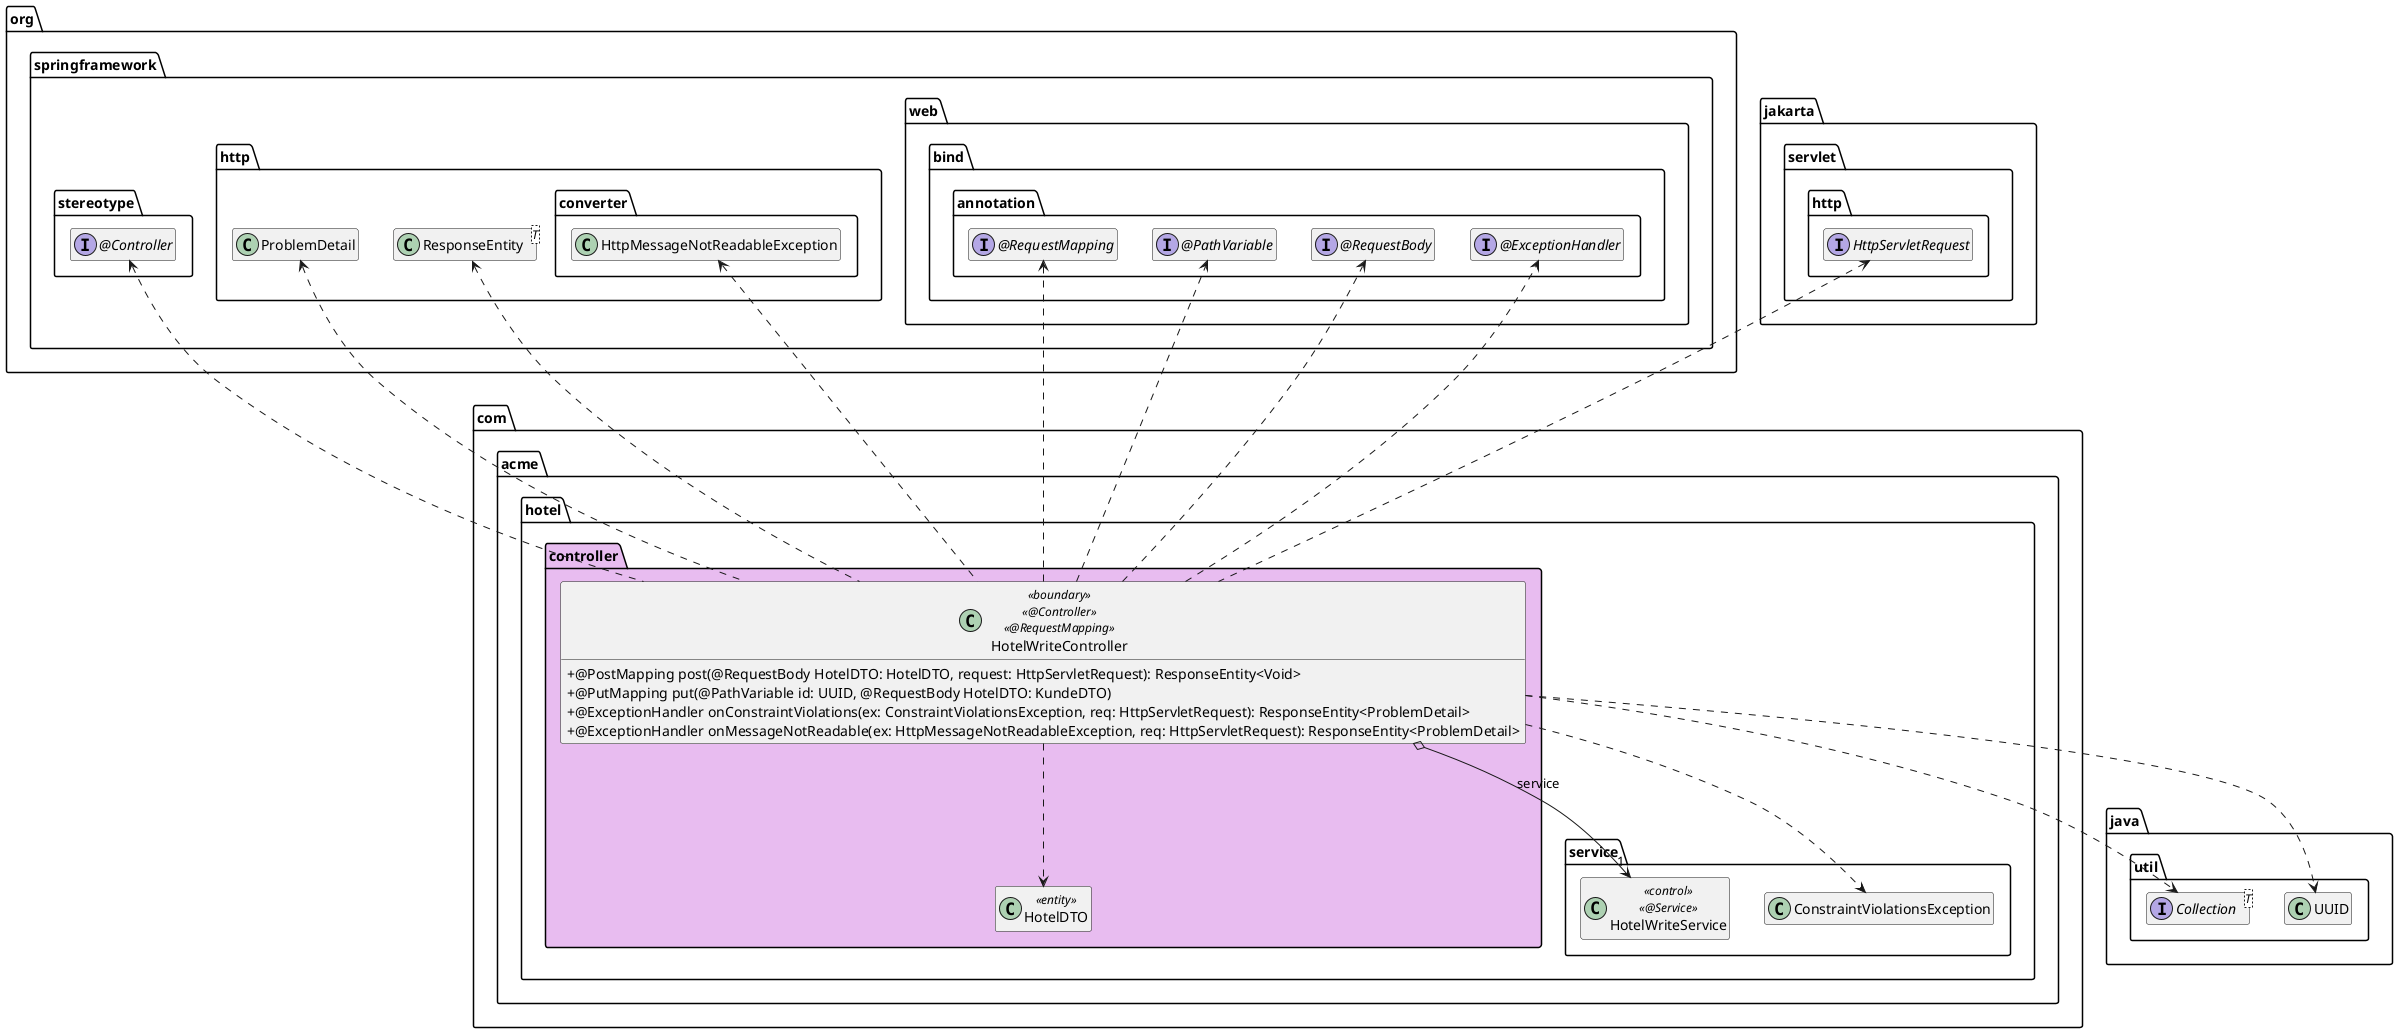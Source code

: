 @startuml

skinparam classAttributeIconSize 0

package org.springframework {
  package stereotype {
    interface "@Controller" as Controller
  }

  package web.bind.annotation {
    interface "@RequestMapping" as RequestMapping
    interface "@PathVariable" as PathVariable
    interface "@RequestBody" as RequestBody
    interface "@ExceptionHandler" as ExceptionHandler
  }

  package http {
    class ResponseEntity<T>
    class ProblemDetail

    package converter {
      class HttpMessageNotReadableException
    }
  }
}

package jakarta.servlet.http {
    interface HttpServletRequest
}

package java.util {
    interface Collection<T>
    class UUID
}

package com.acme.hotel {
  package service {
    class HotelWriteService << control >> << @Service >>

    class ConstraintViolationsException
  }

  package controller #e8bcf0 {

    class HotelDTO <<entity>>


    class HotelWriteController << boundary >> << @Controller >> << @RequestMapping >> {
    + @PostMapping post(@RequestBody HotelDTO: HotelDTO, request: HttpServletRequest): ResponseEntity<Void>
    + @PutMapping put(@PathVariable id: UUID, @RequestBody HotelDTO: KundeDTO)
    + @ExceptionHandler onConstraintViolations(ex: ConstraintViolationsException, req: HttpServletRequest): ResponseEntity<ProblemDetail>
    + @ExceptionHandler onMessageNotReadable(ex: HttpMessageNotReadableException, req: HttpServletRequest): ResponseEntity<ProblemDetail>
    }

    HotelWriteController o--> "1" HotelWriteService : service
    HotelWriteController ..> HotelDTO
    HotelWriteController ..> ConstraintViolationsException

    HotelWriteController .up.> ResponseEntity
    HotelWriteController .up.> ProblemDetail
    HotelWriteController .up.> HttpMessageNotReadableException
    HotelWriteController .up.> HttpServletRequest

    HotelWriteController .up.> Controller
    HotelWriteController ..> RequestMapping
    HotelWriteController ..> PathVariable
    HotelWriteController ..> RequestBody
    HotelWriteController ..> ExceptionHandler

    HotelWriteController ..> UUID
    HotelWriteController ..> Collection
  }
}

hide empty members

@enduml
